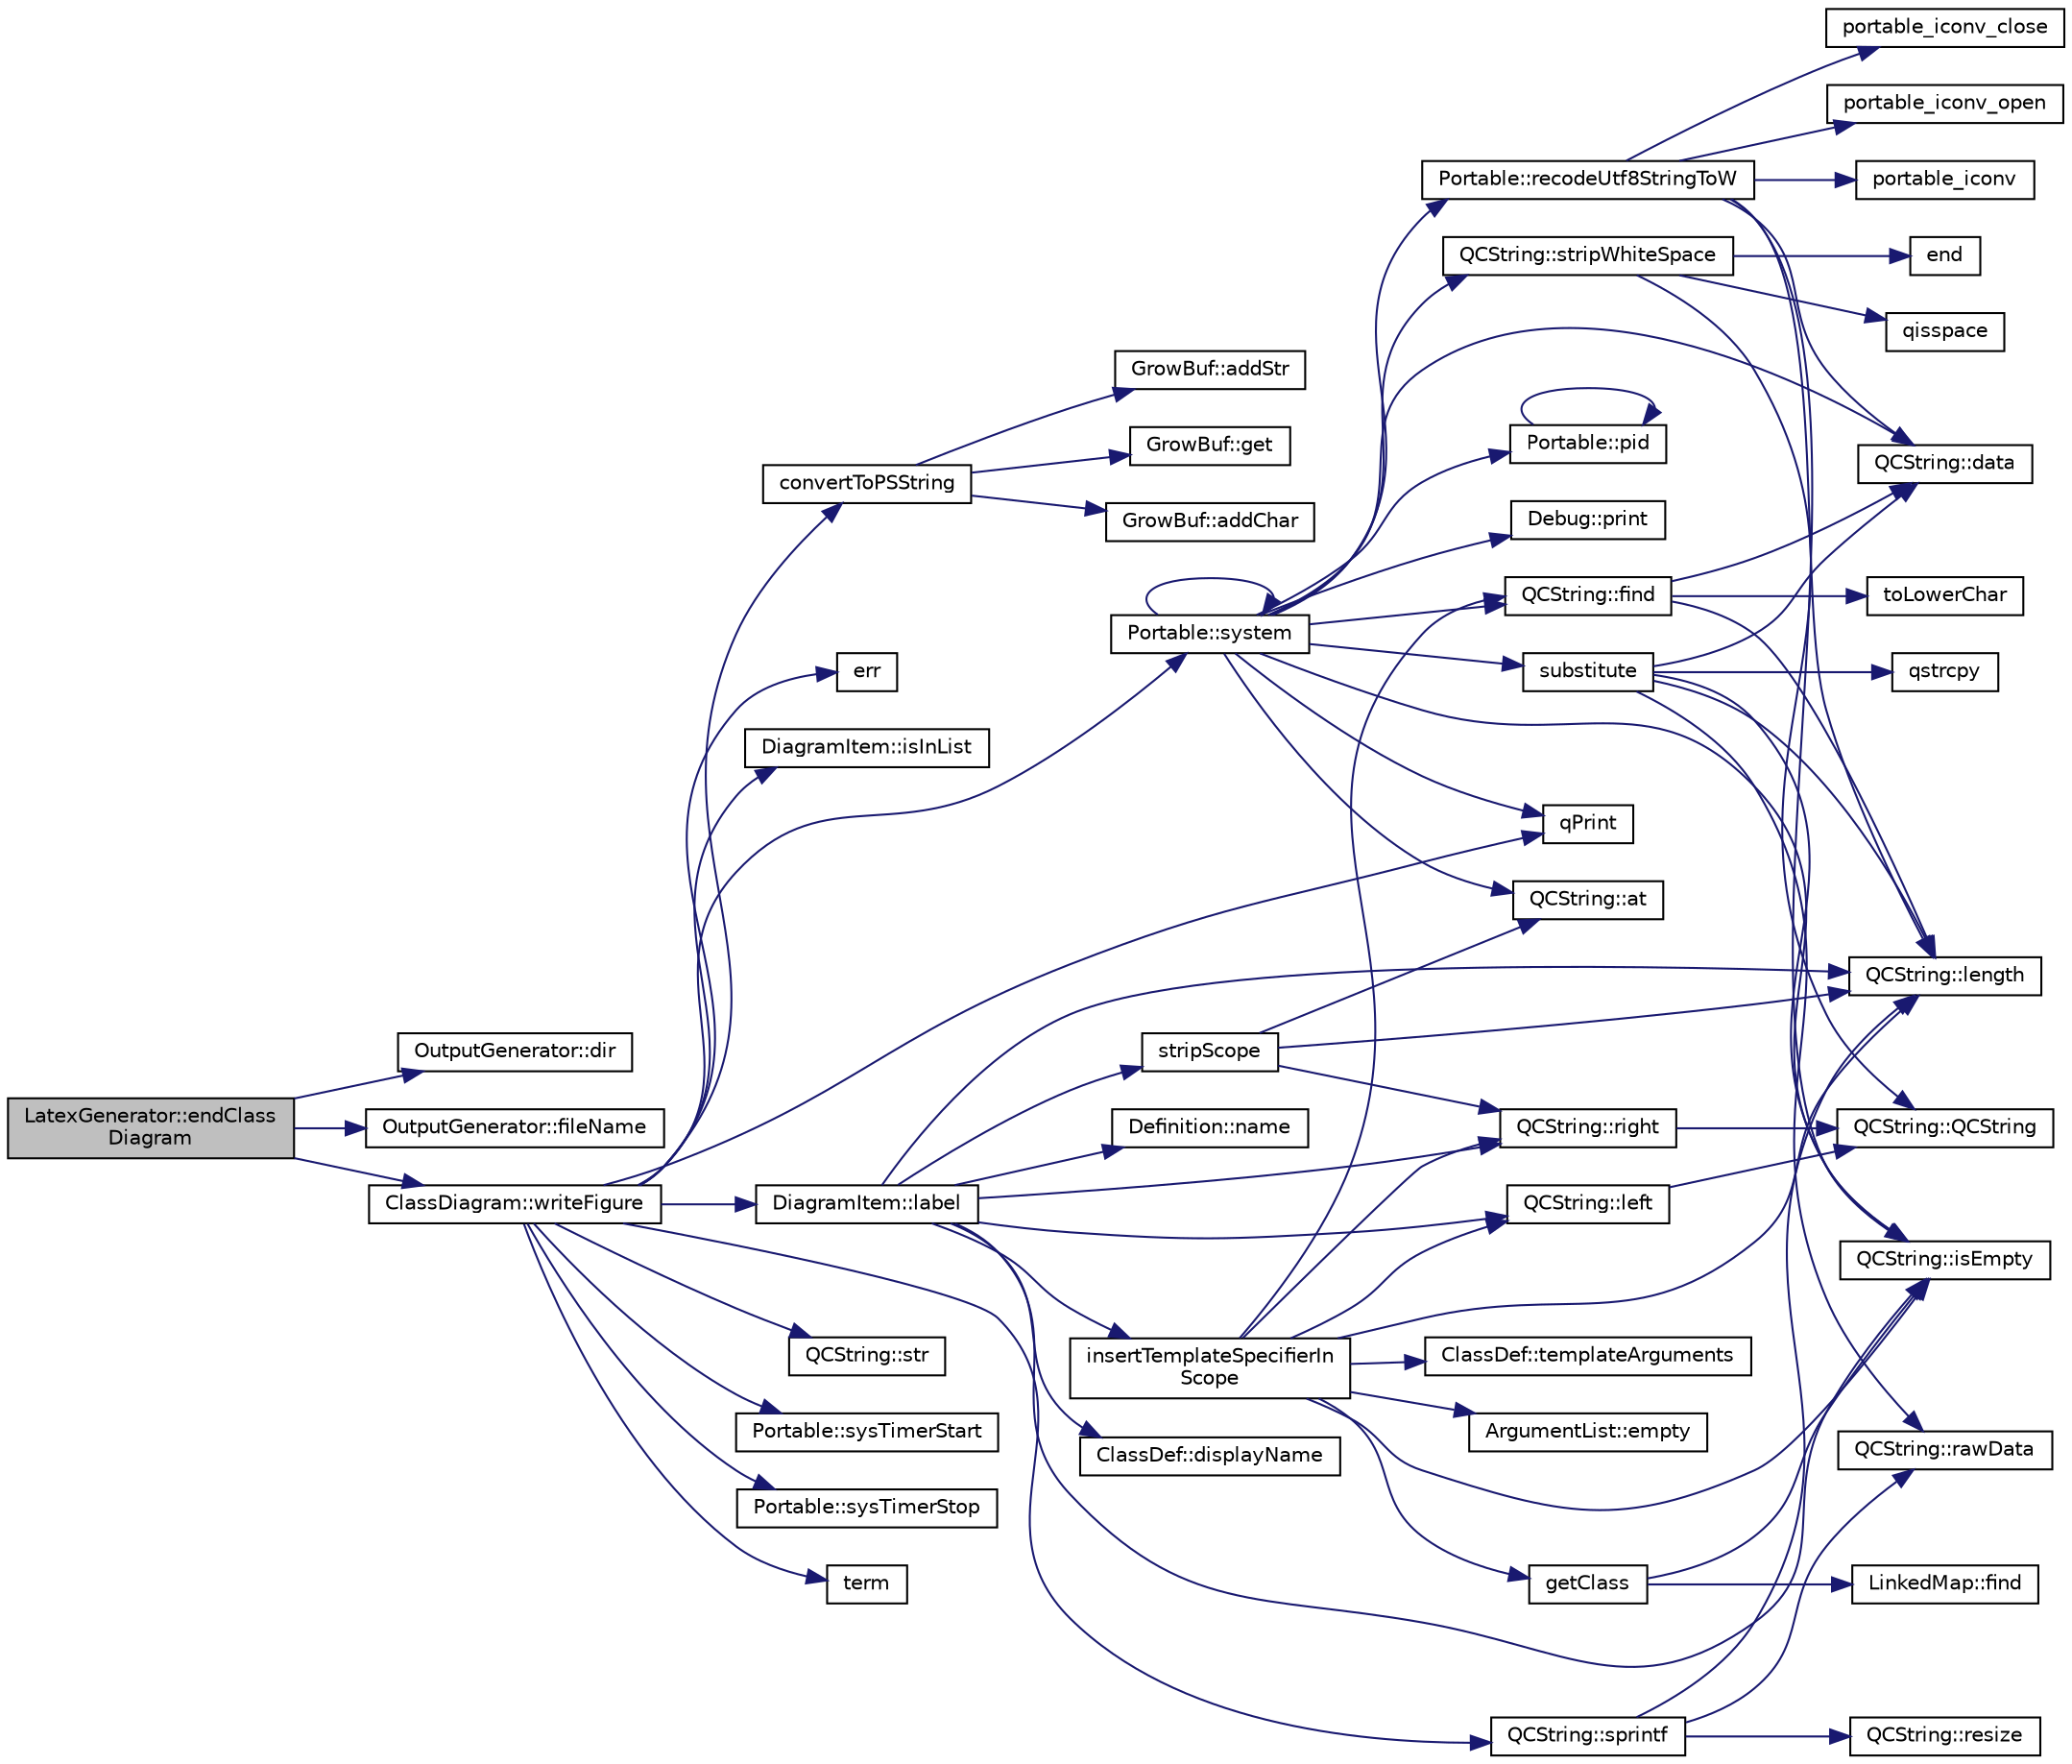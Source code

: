 digraph "LatexGenerator::endClassDiagram"
{
 // LATEX_PDF_SIZE
  edge [fontname="Helvetica",fontsize="10",labelfontname="Helvetica",labelfontsize="10"];
  node [fontname="Helvetica",fontsize="10",shape=record];
  rankdir="LR";
  Node1 [label="LatexGenerator::endClass\lDiagram",height=0.2,width=0.4,color="black", fillcolor="grey75", style="filled", fontcolor="black",tooltip=" "];
  Node1 -> Node2 [color="midnightblue",fontsize="10",style="solid",fontname="Helvetica"];
  Node2 [label="OutputGenerator::dir",height=0.2,width=0.4,color="black", fillcolor="white", style="filled",URL="$classOutputGenerator.html#a595e39d22e92ac09d24706829b532b00",tooltip=" "];
  Node1 -> Node3 [color="midnightblue",fontsize="10",style="solid",fontname="Helvetica"];
  Node3 [label="OutputGenerator::fileName",height=0.2,width=0.4,color="black", fillcolor="white", style="filled",URL="$classOutputGenerator.html#ae347a53e8ee0d9c43c0590134c8e965d",tooltip=" "];
  Node1 -> Node4 [color="midnightblue",fontsize="10",style="solid",fontname="Helvetica"];
  Node4 [label="ClassDiagram::writeFigure",height=0.2,width=0.4,color="black", fillcolor="white", style="filled",URL="$classClassDiagram.html#acb331a908252968ca8ba371ee560aa51",tooltip=" "];
  Node4 -> Node5 [color="midnightblue",fontsize="10",style="solid",fontname="Helvetica"];
  Node5 [label="convertToPSString",height=0.2,width=0.4,color="black", fillcolor="white", style="filled",URL="$util_8cpp.html#a2387fed870bd881eb6552bf8ea8d6677",tooltip=" "];
  Node5 -> Node6 [color="midnightblue",fontsize="10",style="solid",fontname="Helvetica"];
  Node6 [label="GrowBuf::addChar",height=0.2,width=0.4,color="black", fillcolor="white", style="filled",URL="$classGrowBuf.html#a46b4677f555d2abc718f26e71a59efda",tooltip=" "];
  Node5 -> Node7 [color="midnightblue",fontsize="10",style="solid",fontname="Helvetica"];
  Node7 [label="GrowBuf::addStr",height=0.2,width=0.4,color="black", fillcolor="white", style="filled",URL="$classGrowBuf.html#a5e0ff6d9f7a7139725d77a9d669340f3",tooltip=" "];
  Node5 -> Node8 [color="midnightblue",fontsize="10",style="solid",fontname="Helvetica"];
  Node8 [label="GrowBuf::get",height=0.2,width=0.4,color="black", fillcolor="white", style="filled",URL="$classGrowBuf.html#a88d6408723b8c1a58187f24da81dfd5e",tooltip=" "];
  Node4 -> Node9 [color="midnightblue",fontsize="10",style="solid",fontname="Helvetica"];
  Node9 [label="err",height=0.2,width=0.4,color="black", fillcolor="white", style="filled",URL="$message_8cpp.html#aede5746344fdce99647541101eaa7f06",tooltip=" "];
  Node4 -> Node10 [color="midnightblue",fontsize="10",style="solid",fontname="Helvetica"];
  Node10 [label="DiagramItem::isInList",height=0.2,width=0.4,color="black", fillcolor="white", style="filled",URL="$classDiagramItem.html#ac41f2e7b5f1de27cec87bc9a366dc687",tooltip=" "];
  Node4 -> Node11 [color="midnightblue",fontsize="10",style="solid",fontname="Helvetica"];
  Node11 [label="DiagramItem::label",height=0.2,width=0.4,color="black", fillcolor="white", style="filled",URL="$classDiagramItem.html#ab0d5760c4d7ff79eb2ed90652a825b54",tooltip=" "];
  Node11 -> Node12 [color="midnightblue",fontsize="10",style="solid",fontname="Helvetica"];
  Node12 [label="ClassDef::displayName",height=0.2,width=0.4,color="black", fillcolor="white", style="filled",URL="$classClassDef.html#af634536e75a73d841ccd9f5dae55d4c2",tooltip=" "];
  Node11 -> Node13 [color="midnightblue",fontsize="10",style="solid",fontname="Helvetica"];
  Node13 [label="insertTemplateSpecifierIn\lScope",height=0.2,width=0.4,color="black", fillcolor="white", style="filled",URL="$util_8cpp.html#a1dc6b9f0a9cc58498da6f8d4ffe120c1",tooltip=" "];
  Node13 -> Node14 [color="midnightblue",fontsize="10",style="solid",fontname="Helvetica"];
  Node14 [label="ArgumentList::empty",height=0.2,width=0.4,color="black", fillcolor="white", style="filled",URL="$classArgumentList.html#aaa15ddcfdb06a535a3398f1dc73d336d",tooltip=" "];
  Node13 -> Node15 [color="midnightblue",fontsize="10",style="solid",fontname="Helvetica"];
  Node15 [label="QCString::find",height=0.2,width=0.4,color="black", fillcolor="white", style="filled",URL="$classQCString.html#a0182ece6b76dad6475dafb53e2faaf10",tooltip=" "];
  Node15 -> Node16 [color="midnightblue",fontsize="10",style="solid",fontname="Helvetica"];
  Node16 [label="QCString::data",height=0.2,width=0.4,color="black", fillcolor="white", style="filled",URL="$classQCString.html#ac3aa3ac1a1c36d3305eba22a2eb0d098",tooltip=" "];
  Node15 -> Node17 [color="midnightblue",fontsize="10",style="solid",fontname="Helvetica"];
  Node17 [label="QCString::length",height=0.2,width=0.4,color="black", fillcolor="white", style="filled",URL="$classQCString.html#ac52596733e9110b778019946d73fb268",tooltip=" "];
  Node15 -> Node18 [color="midnightblue",fontsize="10",style="solid",fontname="Helvetica"];
  Node18 [label="toLowerChar",height=0.2,width=0.4,color="black", fillcolor="white", style="filled",URL="$qcstring_8cpp.html#a4e545641f98651d4fb8299b407721f9b",tooltip=" "];
  Node13 -> Node19 [color="midnightblue",fontsize="10",style="solid",fontname="Helvetica"];
  Node19 [label="getClass",height=0.2,width=0.4,color="black", fillcolor="white", style="filled",URL="$classdef_8cpp.html#a9682735bd2cf0656eaa944f8b3e364a2",tooltip=" "];
  Node19 -> Node20 [color="midnightblue",fontsize="10",style="solid",fontname="Helvetica"];
  Node20 [label="LinkedMap::find",height=0.2,width=0.4,color="black", fillcolor="white", style="filled",URL="$classLinkedMap.html#ad7659775b7de962b4fe0921456baf4f4",tooltip=" "];
  Node19 -> Node21 [color="midnightblue",fontsize="10",style="solid",fontname="Helvetica"];
  Node21 [label="QCString::isEmpty",height=0.2,width=0.4,color="black", fillcolor="white", style="filled",URL="$classQCString.html#a621c4090d69ad7d05ef8e5234376c3d8",tooltip=" "];
  Node13 -> Node21 [color="midnightblue",fontsize="10",style="solid",fontname="Helvetica"];
  Node13 -> Node22 [color="midnightblue",fontsize="10",style="solid",fontname="Helvetica"];
  Node22 [label="QCString::left",height=0.2,width=0.4,color="black", fillcolor="white", style="filled",URL="$classQCString.html#aecf8b66312c4e97333219cc344c11a4f",tooltip=" "];
  Node22 -> Node23 [color="midnightblue",fontsize="10",style="solid",fontname="Helvetica"];
  Node23 [label="QCString::QCString",height=0.2,width=0.4,color="black", fillcolor="white", style="filled",URL="$classQCString.html#ad691e1087cc03e14e00d1147ae0ecab7",tooltip=" "];
  Node13 -> Node17 [color="midnightblue",fontsize="10",style="solid",fontname="Helvetica"];
  Node13 -> Node24 [color="midnightblue",fontsize="10",style="solid",fontname="Helvetica"];
  Node24 [label="QCString::right",height=0.2,width=0.4,color="black", fillcolor="white", style="filled",URL="$classQCString.html#a8f4aa5417f6a834f28c7148a1fe262d5",tooltip=" "];
  Node24 -> Node23 [color="midnightblue",fontsize="10",style="solid",fontname="Helvetica"];
  Node13 -> Node25 [color="midnightblue",fontsize="10",style="solid",fontname="Helvetica"];
  Node25 [label="ClassDef::templateArguments",height=0.2,width=0.4,color="black", fillcolor="white", style="filled",URL="$classClassDef.html#a201b8f24043f9b7c7cc59d55282f6d47",tooltip=" "];
  Node11 -> Node21 [color="midnightblue",fontsize="10",style="solid",fontname="Helvetica"];
  Node11 -> Node22 [color="midnightblue",fontsize="10",style="solid",fontname="Helvetica"];
  Node11 -> Node17 [color="midnightblue",fontsize="10",style="solid",fontname="Helvetica"];
  Node11 -> Node26 [color="midnightblue",fontsize="10",style="solid",fontname="Helvetica"];
  Node26 [label="Definition::name",height=0.2,width=0.4,color="black", fillcolor="white", style="filled",URL="$classDefinition.html#a9374fedd7f64fea7e0e164302d1a9e61",tooltip=" "];
  Node11 -> Node24 [color="midnightblue",fontsize="10",style="solid",fontname="Helvetica"];
  Node11 -> Node27 [color="midnightblue",fontsize="10",style="solid",fontname="Helvetica"];
  Node27 [label="stripScope",height=0.2,width=0.4,color="black", fillcolor="white", style="filled",URL="$util_8cpp.html#a78d33655f54cd45e22070b58a6dce6b6",tooltip=" "];
  Node27 -> Node28 [color="midnightblue",fontsize="10",style="solid",fontname="Helvetica"];
  Node28 [label="QCString::at",height=0.2,width=0.4,color="black", fillcolor="white", style="filled",URL="$classQCString.html#a4c8be5d062cc14919b53ff0a3c8f9a4f",tooltip=" "];
  Node27 -> Node17 [color="midnightblue",fontsize="10",style="solid",fontname="Helvetica"];
  Node27 -> Node24 [color="midnightblue",fontsize="10",style="solid",fontname="Helvetica"];
  Node4 -> Node29 [color="midnightblue",fontsize="10",style="solid",fontname="Helvetica"];
  Node29 [label="qPrint",height=0.2,width=0.4,color="black", fillcolor="white", style="filled",URL="$qcstring_8h.html#a9851ebb5ae2f65b4d2b1d08421edbfd2",tooltip=" "];
  Node4 -> Node30 [color="midnightblue",fontsize="10",style="solid",fontname="Helvetica"];
  Node30 [label="QCString::sprintf",height=0.2,width=0.4,color="black", fillcolor="white", style="filled",URL="$classQCString.html#aa2dccf89cb25346c3ee81d75aa5859da",tooltip=" "];
  Node30 -> Node17 [color="midnightblue",fontsize="10",style="solid",fontname="Helvetica"];
  Node30 -> Node31 [color="midnightblue",fontsize="10",style="solid",fontname="Helvetica"];
  Node31 [label="QCString::rawData",height=0.2,width=0.4,color="black", fillcolor="white", style="filled",URL="$classQCString.html#a5f5c9dc172d638c8d7b07010d100117a",tooltip=" "];
  Node30 -> Node32 [color="midnightblue",fontsize="10",style="solid",fontname="Helvetica"];
  Node32 [label="QCString::resize",height=0.2,width=0.4,color="black", fillcolor="white", style="filled",URL="$classQCString.html#a993474e2da59141336e6105b8e154f2b",tooltip=" "];
  Node4 -> Node33 [color="midnightblue",fontsize="10",style="solid",fontname="Helvetica"];
  Node33 [label="QCString::str",height=0.2,width=0.4,color="black", fillcolor="white", style="filled",URL="$classQCString.html#a9824b07232eea418ab3b3e7dc3178eec",tooltip=" "];
  Node4 -> Node34 [color="midnightblue",fontsize="10",style="solid",fontname="Helvetica"];
  Node34 [label="Portable::system",height=0.2,width=0.4,color="black", fillcolor="white", style="filled",URL="$namespacePortable.html#ab30a636186b72a67d57e9f7f1e917e99",tooltip=" "];
  Node34 -> Node28 [color="midnightblue",fontsize="10",style="solid",fontname="Helvetica"];
  Node34 -> Node16 [color="midnightblue",fontsize="10",style="solid",fontname="Helvetica"];
  Node34 -> Node15 [color="midnightblue",fontsize="10",style="solid",fontname="Helvetica"];
  Node34 -> Node21 [color="midnightblue",fontsize="10",style="solid",fontname="Helvetica"];
  Node34 -> Node35 [color="midnightblue",fontsize="10",style="solid",fontname="Helvetica"];
  Node35 [label="Portable::pid",height=0.2,width=0.4,color="black", fillcolor="white", style="filled",URL="$namespacePortable.html#a5944f5ca01ff6e756c447e11583b73a0",tooltip=" "];
  Node35 -> Node35 [color="midnightblue",fontsize="10",style="solid",fontname="Helvetica"];
  Node34 -> Node36 [color="midnightblue",fontsize="10",style="solid",fontname="Helvetica"];
  Node36 [label="Debug::print",height=0.2,width=0.4,color="black", fillcolor="white", style="filled",URL="$classDebug.html#a5d86ffebf96f9f75b6c957db5f831da3",tooltip=" "];
  Node34 -> Node29 [color="midnightblue",fontsize="10",style="solid",fontname="Helvetica"];
  Node34 -> Node37 [color="midnightblue",fontsize="10",style="solid",fontname="Helvetica"];
  Node37 [label="Portable::recodeUtf8StringToW",height=0.2,width=0.4,color="black", fillcolor="white", style="filled",URL="$namespacePortable.html#a724f5508f1314342da28cc51b867431b",tooltip=" "];
  Node37 -> Node16 [color="midnightblue",fontsize="10",style="solid",fontname="Helvetica"];
  Node37 -> Node21 [color="midnightblue",fontsize="10",style="solid",fontname="Helvetica"];
  Node37 -> Node17 [color="midnightblue",fontsize="10",style="solid",fontname="Helvetica"];
  Node37 -> Node38 [color="midnightblue",fontsize="10",style="solid",fontname="Helvetica"];
  Node38 [label="portable_iconv",height=0.2,width=0.4,color="black", fillcolor="white", style="filled",URL="$portable__c_8c.html#a5fc5ec1eedfa06b27448863f69ee2e1d",tooltip=" "];
  Node37 -> Node39 [color="midnightblue",fontsize="10",style="solid",fontname="Helvetica"];
  Node39 [label="portable_iconv_close",height=0.2,width=0.4,color="black", fillcolor="white", style="filled",URL="$portable__c_8c.html#a3f98144680118aada1a93d2d4ba6173b",tooltip=" "];
  Node37 -> Node40 [color="midnightblue",fontsize="10",style="solid",fontname="Helvetica"];
  Node40 [label="portable_iconv_open",height=0.2,width=0.4,color="black", fillcolor="white", style="filled",URL="$portable__c_8c.html#a7bc4daae6d2c3e89837c44e2c3d4dac6",tooltip=" "];
  Node34 -> Node41 [color="midnightblue",fontsize="10",style="solid",fontname="Helvetica"];
  Node41 [label="QCString::stripWhiteSpace",height=0.2,width=0.4,color="black", fillcolor="white", style="filled",URL="$classQCString.html#a66269a694d9e6961bfd145bb4ca72f42",tooltip="returns a copy of this string with leading and trailing whitespace removed"];
  Node41 -> Node42 [color="midnightblue",fontsize="10",style="solid",fontname="Helvetica"];
  Node42 [label="end",height=0.2,width=0.4,color="black", fillcolor="white", style="filled",URL="$dir_8cpp.html#abb4720f72b574f81dc4f7aea0e653a64",tooltip=" "];
  Node41 -> Node23 [color="midnightblue",fontsize="10",style="solid",fontname="Helvetica"];
  Node41 -> Node43 [color="midnightblue",fontsize="10",style="solid",fontname="Helvetica"];
  Node43 [label="qisspace",height=0.2,width=0.4,color="black", fillcolor="white", style="filled",URL="$qcstring_8h.html#a77c877f20c7388af72f6a936072b5109",tooltip=" "];
  Node34 -> Node44 [color="midnightblue",fontsize="10",style="solid",fontname="Helvetica"];
  Node44 [label="substitute",height=0.2,width=0.4,color="black", fillcolor="white", style="filled",URL="$qcstring_8cpp.html#a99187f0723aa35b7f06be3a5506b1285",tooltip="substitute all occurrences of src in s by dst"];
  Node44 -> Node16 [color="midnightblue",fontsize="10",style="solid",fontname="Helvetica"];
  Node44 -> Node21 [color="midnightblue",fontsize="10",style="solid",fontname="Helvetica"];
  Node44 -> Node17 [color="midnightblue",fontsize="10",style="solid",fontname="Helvetica"];
  Node44 -> Node45 [color="midnightblue",fontsize="10",style="solid",fontname="Helvetica"];
  Node45 [label="qstrcpy",height=0.2,width=0.4,color="black", fillcolor="white", style="filled",URL="$qcstring_8h.html#ac32a77e081e980d3a32c45578b7be389",tooltip=" "];
  Node44 -> Node31 [color="midnightblue",fontsize="10",style="solid",fontname="Helvetica"];
  Node34 -> Node34 [color="midnightblue",fontsize="10",style="solid",fontname="Helvetica"];
  Node4 -> Node46 [color="midnightblue",fontsize="10",style="solid",fontname="Helvetica"];
  Node46 [label="Portable::sysTimerStart",height=0.2,width=0.4,color="black", fillcolor="white", style="filled",URL="$namespacePortable.html#ada9653ce1cfc72cc4923aac726435962",tooltip=" "];
  Node4 -> Node47 [color="midnightblue",fontsize="10",style="solid",fontname="Helvetica"];
  Node47 [label="Portable::sysTimerStop",height=0.2,width=0.4,color="black", fillcolor="white", style="filled",URL="$namespacePortable.html#a3131c9d07ca7ce1ad22542ce9e417068",tooltip=" "];
  Node4 -> Node48 [color="midnightblue",fontsize="10",style="solid",fontname="Helvetica"];
  Node48 [label="term",height=0.2,width=0.4,color="black", fillcolor="white", style="filled",URL="$message_8cpp.html#ad8f29ff28015ffeb164a592dd68f89c7",tooltip=" "];
}
